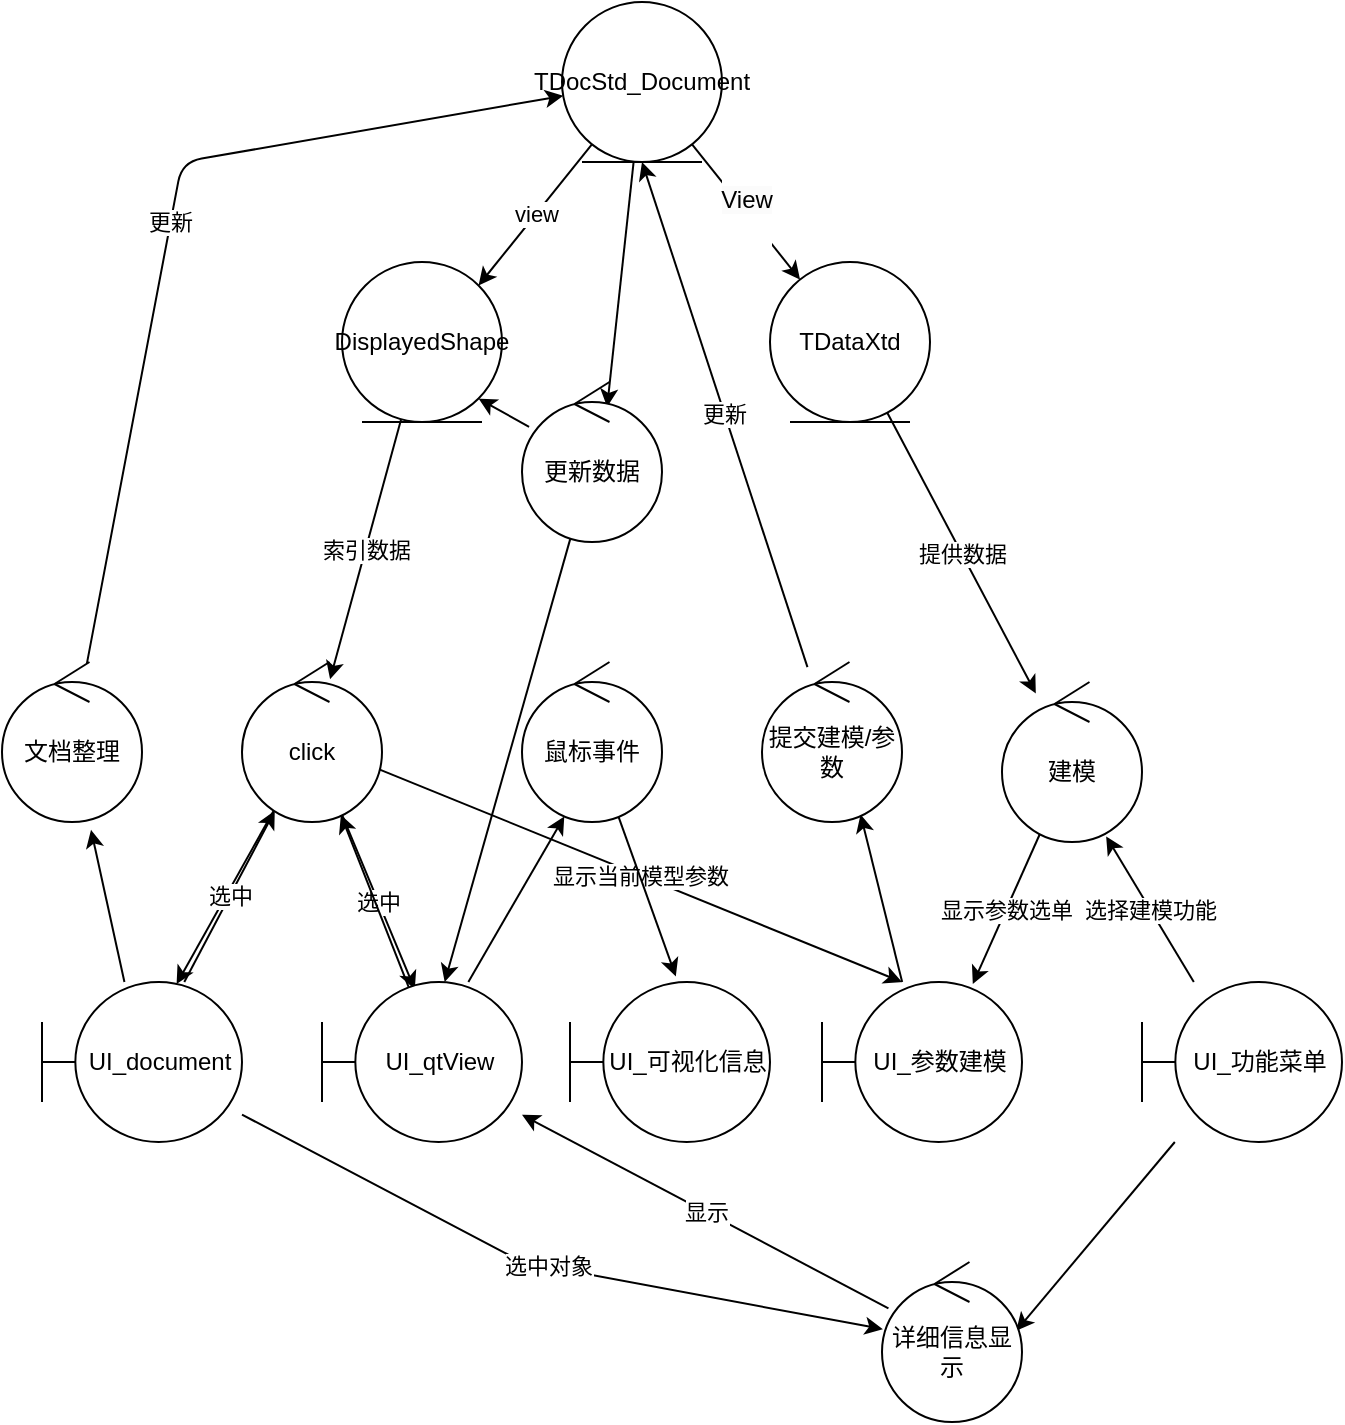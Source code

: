 <mxfile>
    <diagram id="oq1o7snp_pJ7aPtJ3GFx" name="第 1 页">
        <mxGraphModel dx="1268" dy="443" grid="1" gridSize="10" guides="1" tooltips="1" connect="1" arrows="1" fold="1" page="1" pageScale="1" pageWidth="827" pageHeight="1169" math="0" shadow="0">
            <root>
                <mxCell id="0"/>
                <mxCell id="1" parent="0"/>
                <mxCell id="4" value="view" style="edgeStyle=none;html=1;entryX=1;entryY=0;entryDx=0;entryDy=0;" edge="1" parent="1" source="2" target="3">
                    <mxGeometry relative="1" as="geometry"/>
                </mxCell>
                <mxCell id="6" value="&#10;&lt;span style=&quot;color: rgb(0, 0, 0); font-family: Helvetica; font-size: 12px; font-style: normal; font-variant-ligatures: normal; font-variant-caps: normal; font-weight: 400; letter-spacing: normal; orphans: 2; text-align: center; text-indent: 0px; text-transform: none; widows: 2; word-spacing: 0px; -webkit-text-stroke-width: 0px; background-color: rgb(251, 251, 251); text-decoration-thickness: initial; text-decoration-style: initial; text-decoration-color: initial; float: none; display: inline !important;&quot;&gt;View&lt;/span&gt;&#10;&#10;" style="edgeStyle=none;html=1;" edge="1" parent="1" source="2" target="5">
                    <mxGeometry relative="1" as="geometry"/>
                </mxCell>
                <mxCell id="37" style="edgeStyle=none;html=1;entryX=0.608;entryY=0.156;entryDx=0;entryDy=0;entryPerimeter=0;" edge="1" parent="1" source="2" target="36">
                    <mxGeometry relative="1" as="geometry"/>
                </mxCell>
                <mxCell id="2" value="TDocStd_Document" style="ellipse;shape=umlEntity;whiteSpace=wrap;html=1;" vertex="1" parent="1">
                    <mxGeometry x="310" y="90" width="80" height="80" as="geometry"/>
                </mxCell>
                <mxCell id="13" value="索引数据" style="edgeStyle=none;html=1;entryX=0.629;entryY=0.108;entryDx=0;entryDy=0;entryPerimeter=0;" edge="1" parent="1" source="3" target="7">
                    <mxGeometry relative="1" as="geometry"/>
                </mxCell>
                <mxCell id="3" value="DisplayedShape" style="ellipse;shape=umlEntity;whiteSpace=wrap;html=1;" vertex="1" parent="1">
                    <mxGeometry x="200" y="220" width="80" height="80" as="geometry"/>
                </mxCell>
                <mxCell id="30" value="提供数据" style="edgeStyle=none;html=1;" edge="1" parent="1" source="5" target="27">
                    <mxGeometry relative="1" as="geometry"/>
                </mxCell>
                <mxCell id="5" value="TDataXtd" style="ellipse;shape=umlEntity;whiteSpace=wrap;html=1;" vertex="1" parent="1">
                    <mxGeometry x="414" y="220" width="80" height="80" as="geometry"/>
                </mxCell>
                <mxCell id="14" value="选中" style="edgeStyle=none;html=1;entryX=0.464;entryY=0.046;entryDx=0;entryDy=0;entryPerimeter=0;" edge="1" parent="1" source="7" target="10">
                    <mxGeometry relative="1" as="geometry"/>
                </mxCell>
                <mxCell id="15" style="edgeStyle=none;html=1;entryX=0.673;entryY=0.013;entryDx=0;entryDy=0;entryPerimeter=0;" edge="1" parent="1" source="7" target="9">
                    <mxGeometry relative="1" as="geometry"/>
                </mxCell>
                <mxCell id="42" value="显示当前模型参数" style="edgeStyle=none;html=1;" edge="1" parent="1" source="7">
                    <mxGeometry relative="1" as="geometry">
                        <mxPoint x="480" y="580" as="targetPoint"/>
                    </mxGeometry>
                </mxCell>
                <mxCell id="7" value="click" style="ellipse;shape=umlControl;whiteSpace=wrap;html=1;" vertex="1" parent="1">
                    <mxGeometry x="150" y="420" width="70" height="80" as="geometry"/>
                </mxCell>
                <mxCell id="11" value="选中" style="edgeStyle=none;html=1;entryX=0.234;entryY=0.93;entryDx=0;entryDy=0;entryPerimeter=0;" edge="1" parent="1" source="9" target="7">
                    <mxGeometry relative="1" as="geometry"/>
                </mxCell>
                <mxCell id="43" style="edgeStyle=none;html=1;entryX=0.636;entryY=1.049;entryDx=0;entryDy=0;entryPerimeter=0;" edge="1" parent="1" source="9" target="40">
                    <mxGeometry relative="1" as="geometry"/>
                </mxCell>
                <mxCell id="49" value="选中对象" style="edgeStyle=none;html=1;" edge="1" parent="1" source="9" target="46">
                    <mxGeometry relative="1" as="geometry">
                        <Array as="points">
                            <mxPoint x="290" y="720"/>
                        </Array>
                    </mxGeometry>
                </mxCell>
                <mxCell id="9" value="UI_document" style="shape=umlBoundary;whiteSpace=wrap;html=1;" vertex="1" parent="1">
                    <mxGeometry x="50" y="580" width="100" height="80" as="geometry"/>
                </mxCell>
                <mxCell id="17" style="edgeStyle=none;html=1;exitX=0.435;exitY=0.037;exitDx=0;exitDy=0;exitPerimeter=0;" edge="1" parent="1" source="10" target="7">
                    <mxGeometry relative="1" as="geometry"/>
                </mxCell>
                <mxCell id="20" style="edgeStyle=none;html=1;entryX=0.302;entryY=0.965;entryDx=0;entryDy=0;entryPerimeter=0;" edge="1" parent="1" source="10" target="19">
                    <mxGeometry relative="1" as="geometry"/>
                </mxCell>
                <mxCell id="10" value="UI_qtView" style="shape=umlBoundary;whiteSpace=wrap;html=1;" vertex="1" parent="1">
                    <mxGeometry x="190" y="580" width="100" height="80" as="geometry"/>
                </mxCell>
                <mxCell id="18" value="UI_可视化信息" style="shape=umlBoundary;whiteSpace=wrap;html=1;" vertex="1" parent="1">
                    <mxGeometry x="314" y="580" width="100" height="80" as="geometry"/>
                </mxCell>
                <mxCell id="21" style="edgeStyle=none;html=1;entryX=0.529;entryY=-0.035;entryDx=0;entryDy=0;entryPerimeter=0;" edge="1" parent="1" source="19" target="18">
                    <mxGeometry relative="1" as="geometry"/>
                </mxCell>
                <mxCell id="19" value="鼠标事件" style="ellipse;shape=umlControl;whiteSpace=wrap;html=1;" vertex="1" parent="1">
                    <mxGeometry x="290" y="420" width="70" height="80" as="geometry"/>
                </mxCell>
                <mxCell id="32" style="edgeStyle=none;html=1;entryX=0.704;entryY=0.953;entryDx=0;entryDy=0;entryPerimeter=0;" edge="1" parent="1" source="23" target="31">
                    <mxGeometry relative="1" as="geometry"/>
                </mxCell>
                <mxCell id="23" value="UI_参数建模" style="shape=umlBoundary;whiteSpace=wrap;html=1;" vertex="1" parent="1">
                    <mxGeometry x="440" y="580" width="100" height="80" as="geometry"/>
                </mxCell>
                <mxCell id="28" value="选择建模功能" style="edgeStyle=none;html=1;entryX=0.744;entryY=0.965;entryDx=0;entryDy=0;entryPerimeter=0;" edge="1" parent="1" source="24" target="27">
                    <mxGeometry relative="1" as="geometry"/>
                </mxCell>
                <mxCell id="47" style="edgeStyle=none;html=1;entryX=0.959;entryY=0.43;entryDx=0;entryDy=0;entryPerimeter=0;" edge="1" parent="1" source="24" target="46">
                    <mxGeometry relative="1" as="geometry"/>
                </mxCell>
                <mxCell id="24" value="UI_功能菜单" style="shape=umlBoundary;whiteSpace=wrap;html=1;" vertex="1" parent="1">
                    <mxGeometry x="600" y="580" width="100" height="80" as="geometry"/>
                </mxCell>
                <mxCell id="29" value="显示参数选单" style="edgeStyle=none;html=1;entryX=0.754;entryY=0.013;entryDx=0;entryDy=0;entryPerimeter=0;" edge="1" parent="1" source="27" target="23">
                    <mxGeometry relative="1" as="geometry"/>
                </mxCell>
                <mxCell id="27" value="建模" style="ellipse;shape=umlControl;whiteSpace=wrap;html=1;" vertex="1" parent="1">
                    <mxGeometry x="530" y="430" width="70" height="80" as="geometry"/>
                </mxCell>
                <mxCell id="33" value="更新" style="edgeStyle=none;html=1;entryX=0.5;entryY=1;entryDx=0;entryDy=0;" edge="1" parent="1" source="31" target="2">
                    <mxGeometry relative="1" as="geometry"/>
                </mxCell>
                <mxCell id="31" value="提交建模/参数" style="ellipse;shape=umlControl;whiteSpace=wrap;html=1;" vertex="1" parent="1">
                    <mxGeometry x="410" y="420" width="70" height="80" as="geometry"/>
                </mxCell>
                <mxCell id="38" style="edgeStyle=none;html=1;entryX=1;entryY=1;entryDx=0;entryDy=0;" edge="1" parent="1" source="36" target="3">
                    <mxGeometry relative="1" as="geometry"/>
                </mxCell>
                <mxCell id="39" style="edgeStyle=none;html=1;" edge="1" parent="1" source="36" target="10">
                    <mxGeometry relative="1" as="geometry"/>
                </mxCell>
                <mxCell id="36" value="更新数据" style="ellipse;shape=umlControl;whiteSpace=wrap;html=1;" vertex="1" parent="1">
                    <mxGeometry x="290" y="280" width="70" height="80" as="geometry"/>
                </mxCell>
                <mxCell id="44" value="更新" style="edgeStyle=none;html=1;" edge="1" parent="1" source="40" target="2">
                    <mxGeometry relative="1" as="geometry">
                        <Array as="points">
                            <mxPoint x="120" y="170"/>
                        </Array>
                    </mxGeometry>
                </mxCell>
                <mxCell id="40" value="文档整理" style="ellipse;shape=umlControl;whiteSpace=wrap;html=1;" vertex="1" parent="1">
                    <mxGeometry x="30" y="420" width="70" height="80" as="geometry"/>
                </mxCell>
                <mxCell id="50" value="显示" style="edgeStyle=none;html=1;" edge="1" parent="1" source="46" target="10">
                    <mxGeometry relative="1" as="geometry"/>
                </mxCell>
                <mxCell id="46" value="详细信息显示" style="ellipse;shape=umlControl;whiteSpace=wrap;html=1;" vertex="1" parent="1">
                    <mxGeometry x="470" y="720" width="70" height="80" as="geometry"/>
                </mxCell>
            </root>
        </mxGraphModel>
    </diagram>
</mxfile>